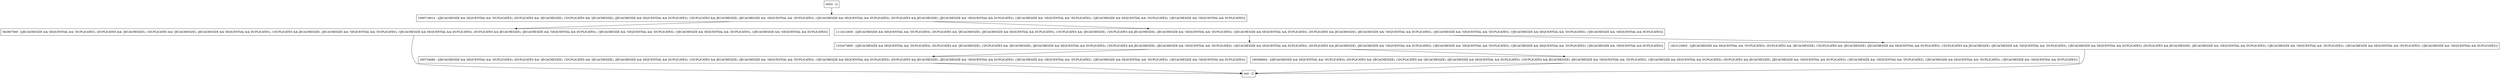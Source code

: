 digraph getStorageSize {
node [shape=record];
entry [label="entry - []"];
exit [label="exit - []"];
1333473665 [label="1333473665 - [(JECACHESIZE && SEQUENTIAL && !DUPLICATES), (DUPLICATES && !JECACHESIZE), (!DUPLICATES && !JECACHESIZE), (JECACHESIZE && SEQUENTIAL && DUPLICATES), (!DUPLICATES && JECACHESIZE), (JECACHESIZE && !SEQUENTIAL && !DUPLICATES), (!JECACHESIZE && SEQUENTIAL && DUPLICATES), (DUPLICATES && JECACHESIZE), (JECACHESIZE && !SEQUENTIAL && DUPLICATES), (!JECACHESIZE && !SEQUENTIAL && !DUPLICATES), (!JECACHESIZE && SEQUENTIAL && !DUPLICATES), (!JECACHESIZE && !SEQUENTIAL && DUPLICATES)]"];
290734680 [label="290734680 - [(JECACHESIZE && SEQUENTIAL && !DUPLICATES), (DUPLICATES && !JECACHESIZE), (!DUPLICATES && !JECACHESIZE), (JECACHESIZE && SEQUENTIAL && DUPLICATES), (!DUPLICATES && JECACHESIZE), (JECACHESIZE && !SEQUENTIAL && !DUPLICATES), (!JECACHESIZE && SEQUENTIAL && DUPLICATES), (DUPLICATES && JECACHESIZE), (JECACHESIZE && !SEQUENTIAL && DUPLICATES), (!JECACHESIZE && !SEQUENTIAL && !DUPLICATES), (!JECACHESIZE && SEQUENTIAL && !DUPLICATES), (!JECACHESIZE && !SEQUENTIAL && DUPLICATES)]"];
562867569 [label="562867569 - [(JECACHESIZE && SEQUENTIAL && !DUPLICATES), (DUPLICATES && !JECACHESIZE), (!DUPLICATES && !JECACHESIZE), (JECACHESIZE && SEQUENTIAL && DUPLICATES), (!DUPLICATES && JECACHESIZE), (JECACHESIZE && !SEQUENTIAL && !DUPLICATES), (!JECACHESIZE && SEQUENTIAL && DUPLICATES), (DUPLICATES && JECACHESIZE), (JECACHESIZE && !SEQUENTIAL && DUPLICATES), (!JECACHESIZE && !SEQUENTIAL && !DUPLICATES), (!JECACHESIZE && SEQUENTIAL && !DUPLICATES), (!JECACHESIZE && !SEQUENTIAL && DUPLICATES)]"];
1114312630 [label="1114312630 - [(JECACHESIZE && SEQUENTIAL && !DUPLICATES), (DUPLICATES && !JECACHESIZE), (JECACHESIZE && SEQUENTIAL && DUPLICATES), (!DUPLICATES && !JECACHESIZE), (!DUPLICATES && JECACHESIZE), (JECACHESIZE && !SEQUENTIAL && !DUPLICATES), (!JECACHESIZE && SEQUENTIAL && DUPLICATES), (DUPLICATES && JECACHESIZE), (JECACHESIZE && !SEQUENTIAL && DUPLICATES), (!JECACHESIZE && !SEQUENTIAL && !DUPLICATES), (!JECACHESIZE && SEQUENTIAL && !DUPLICATES), (!JECACHESIZE && !SEQUENTIAL && DUPLICATES)]"];
1823125805 [label="1823125805 - [(JECACHESIZE && SEQUENTIAL && !DUPLICATES), (DUPLICATES && !JECACHESIZE), (!DUPLICATES && !JECACHESIZE), (JECACHESIZE && SEQUENTIAL && DUPLICATES), (!DUPLICATES && JECACHESIZE), (JECACHESIZE && !SEQUENTIAL && !DUPLICATES), (!JECACHESIZE && SEQUENTIAL && DUPLICATES), (DUPLICATES && JECACHESIZE), (JECACHESIZE && !SEQUENTIAL && DUPLICATES), (!JECACHESIZE && !SEQUENTIAL && !DUPLICATES), (!JECACHESIZE && SEQUENTIAL && !DUPLICATES), (!JECACHESIZE && !SEQUENTIAL && DUPLICATES)]"];
1099718614 [label="1099718614 - [(JECACHESIZE && SEQUENTIAL && !DUPLICATES), (DUPLICATES && !JECACHESIZE), (!DUPLICATES && !JECACHESIZE), (JECACHESIZE && SEQUENTIAL && DUPLICATES), (!DUPLICATES && JECACHESIZE), (JECACHESIZE && !SEQUENTIAL && !DUPLICATES), (!JECACHESIZE && SEQUENTIAL && DUPLICATES), (DUPLICATES && JECACHESIZE), (JECACHESIZE && !SEQUENTIAL && DUPLICATES), (!JECACHESIZE && !SEQUENTIAL && !DUPLICATES), (!JECACHESIZE && SEQUENTIAL && !DUPLICATES), (!JECACHESIZE && !SEQUENTIAL && DUPLICATES)]"];
190380602 [label="190380602 - [(JECACHESIZE && SEQUENTIAL && !DUPLICATES), (DUPLICATES && !JECACHESIZE), (!DUPLICATES && !JECACHESIZE), (JECACHESIZE && SEQUENTIAL && DUPLICATES), (!DUPLICATES && JECACHESIZE), (JECACHESIZE && !SEQUENTIAL && !DUPLICATES), (!JECACHESIZE && SEQUENTIAL && DUPLICATES), (DUPLICATES && JECACHESIZE), (JECACHESIZE && !SEQUENTIAL && DUPLICATES), (!JECACHESIZE && !SEQUENTIAL && !DUPLICATES), (!JECACHESIZE && SEQUENTIAL && !DUPLICATES), (!JECACHESIZE && !SEQUENTIAL && DUPLICATES)]"];
entry;
exit;
entry -> 1099718614;
1333473665 -> 290734680;
1333473665 -> 190380602;
290734680 -> exit;
562867569 -> exit;
1114312630 -> 1333473665;
1114312630 -> 1823125805;
1823125805 -> exit;
1099718614 -> 562867569;
1099718614 -> 1114312630;
190380602 -> exit;
}
